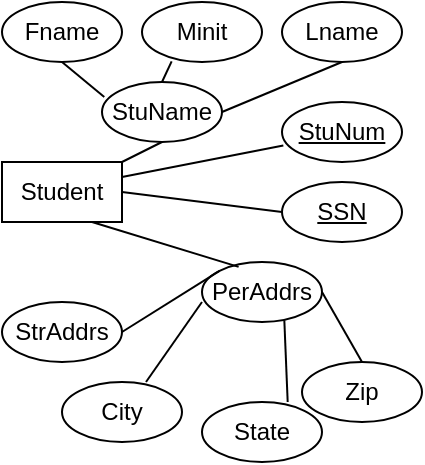 <mxfile version="15.7.0" type="github">
  <diagram id="yNi6DCnCz7qzeodKTW-R" name="Page-1">
    <mxGraphModel dx="599" dy="310" grid="1" gridSize="10" guides="1" tooltips="1" connect="1" arrows="1" fold="1" page="1" pageScale="1" pageWidth="850" pageHeight="1100" math="0" shadow="0">
      <root>
        <mxCell id="0" />
        <mxCell id="1" parent="0" />
        <mxCell id="plEthOUe4FFqPLolzGk9-2" value="Student" style="rounded=0;whiteSpace=wrap;html=1;" vertex="1" parent="1">
          <mxGeometry x="630" y="110" width="60" height="30" as="geometry" />
        </mxCell>
        <mxCell id="plEthOUe4FFqPLolzGk9-3" value="StuName" style="ellipse;whiteSpace=wrap;html=1;" vertex="1" parent="1">
          <mxGeometry x="680" y="70" width="60" height="30" as="geometry" />
        </mxCell>
        <mxCell id="plEthOUe4FFqPLolzGk9-4" value="" style="endArrow=none;html=1;rounded=0;" edge="1" parent="1">
          <mxGeometry width="50" height="50" relative="1" as="geometry">
            <mxPoint x="690" y="110" as="sourcePoint" />
            <mxPoint x="710" y="100" as="targetPoint" />
            <Array as="points" />
          </mxGeometry>
        </mxCell>
        <mxCell id="plEthOUe4FFqPLolzGk9-5" value="Fname" style="ellipse;whiteSpace=wrap;html=1;" vertex="1" parent="1">
          <mxGeometry x="630" y="30" width="60" height="30" as="geometry" />
        </mxCell>
        <mxCell id="plEthOUe4FFqPLolzGk9-6" value="Minit" style="ellipse;whiteSpace=wrap;html=1;" vertex="1" parent="1">
          <mxGeometry x="700" y="30" width="60" height="30" as="geometry" />
        </mxCell>
        <mxCell id="plEthOUe4FFqPLolzGk9-7" value="Lname" style="ellipse;whiteSpace=wrap;html=1;" vertex="1" parent="1">
          <mxGeometry x="770" y="30" width="60" height="30" as="geometry" />
        </mxCell>
        <mxCell id="plEthOUe4FFqPLolzGk9-9" value="" style="endArrow=none;html=1;rounded=0;entryX=0.5;entryY=1;entryDx=0;entryDy=0;exitX=1;exitY=0.5;exitDx=0;exitDy=0;" edge="1" parent="1" source="plEthOUe4FFqPLolzGk9-3" target="plEthOUe4FFqPLolzGk9-7">
          <mxGeometry width="50" height="50" relative="1" as="geometry">
            <mxPoint x="770" y="120" as="sourcePoint" />
            <mxPoint x="820" y="70" as="targetPoint" />
          </mxGeometry>
        </mxCell>
        <mxCell id="plEthOUe4FFqPLolzGk9-10" value="" style="endArrow=none;html=1;rounded=0;entryX=0.247;entryY=0.989;entryDx=0;entryDy=0;entryPerimeter=0;exitX=0.5;exitY=0;exitDx=0;exitDy=0;" edge="1" parent="1" source="plEthOUe4FFqPLolzGk9-3" target="plEthOUe4FFqPLolzGk9-6">
          <mxGeometry width="50" height="50" relative="1" as="geometry">
            <mxPoint x="610" y="110" as="sourcePoint" />
            <mxPoint x="660" y="60" as="targetPoint" />
          </mxGeometry>
        </mxCell>
        <mxCell id="plEthOUe4FFqPLolzGk9-11" value="" style="endArrow=none;html=1;rounded=0;entryX=0.5;entryY=1;entryDx=0;entryDy=0;exitX=0.019;exitY=0.25;exitDx=0;exitDy=0;exitPerimeter=0;" edge="1" parent="1" source="plEthOUe4FFqPLolzGk9-3" target="plEthOUe4FFqPLolzGk9-5">
          <mxGeometry width="50" height="50" relative="1" as="geometry">
            <mxPoint x="610" y="120" as="sourcePoint" />
            <mxPoint x="660" y="70" as="targetPoint" />
            <Array as="points" />
          </mxGeometry>
        </mxCell>
        <mxCell id="plEthOUe4FFqPLolzGk9-12" value="PerAddrs" style="ellipse;whiteSpace=wrap;html=1;" vertex="1" parent="1">
          <mxGeometry x="730" y="160" width="60" height="30" as="geometry" />
        </mxCell>
        <mxCell id="plEthOUe4FFqPLolzGk9-13" value="City" style="ellipse;whiteSpace=wrap;html=1;" vertex="1" parent="1">
          <mxGeometry x="660" y="220" width="60" height="30" as="geometry" />
        </mxCell>
        <mxCell id="plEthOUe4FFqPLolzGk9-14" value="State" style="ellipse;whiteSpace=wrap;html=1;" vertex="1" parent="1">
          <mxGeometry x="730" y="230" width="60" height="30" as="geometry" />
        </mxCell>
        <mxCell id="plEthOUe4FFqPLolzGk9-15" value="Zip" style="ellipse;whiteSpace=wrap;html=1;" vertex="1" parent="1">
          <mxGeometry x="780" y="210" width="60" height="30" as="geometry" />
        </mxCell>
        <mxCell id="plEthOUe4FFqPLolzGk9-16" value="" style="endArrow=none;html=1;rounded=0;entryX=0.5;entryY=0;entryDx=0;entryDy=0;exitX=1;exitY=0.5;exitDx=0;exitDy=0;" edge="1" parent="1" source="plEthOUe4FFqPLolzGk9-12" target="plEthOUe4FFqPLolzGk9-15">
          <mxGeometry width="50" height="50" relative="1" as="geometry">
            <mxPoint x="760" y="290" as="sourcePoint" />
            <mxPoint x="810" y="240" as="targetPoint" />
          </mxGeometry>
        </mxCell>
        <mxCell id="plEthOUe4FFqPLolzGk9-17" value="" style="endArrow=none;html=1;rounded=0;entryX=0.714;entryY=0;entryDx=0;entryDy=0;entryPerimeter=0;exitX=0.686;exitY=0.972;exitDx=0;exitDy=0;exitPerimeter=0;" edge="1" parent="1" source="plEthOUe4FFqPLolzGk9-12" target="plEthOUe4FFqPLolzGk9-14">
          <mxGeometry width="50" height="50" relative="1" as="geometry">
            <mxPoint x="600" y="280" as="sourcePoint" />
            <mxPoint x="650" y="230" as="targetPoint" />
          </mxGeometry>
        </mxCell>
        <mxCell id="plEthOUe4FFqPLolzGk9-18" value="" style="endArrow=none;html=1;rounded=0;entryX=0.7;entryY=0;entryDx=0;entryDy=0;exitX=0;exitY=0.667;exitDx=0;exitDy=0;exitPerimeter=0;entryPerimeter=0;" edge="1" parent="1" source="plEthOUe4FFqPLolzGk9-12" target="plEthOUe4FFqPLolzGk9-13">
          <mxGeometry width="50" height="50" relative="1" as="geometry">
            <mxPoint x="600" y="290" as="sourcePoint" />
            <mxPoint x="650" y="240" as="targetPoint" />
            <Array as="points" />
          </mxGeometry>
        </mxCell>
        <mxCell id="plEthOUe4FFqPLolzGk9-19" value="StrAddrs" style="ellipse;whiteSpace=wrap;html=1;" vertex="1" parent="1">
          <mxGeometry x="630" y="180" width="60" height="30" as="geometry" />
        </mxCell>
        <mxCell id="plEthOUe4FFqPLolzGk9-20" value="" style="endArrow=none;html=1;rounded=0;entryX=0;entryY=0;entryDx=0;entryDy=0;exitX=1;exitY=0.5;exitDx=0;exitDy=0;" edge="1" parent="1" source="plEthOUe4FFqPLolzGk9-19" target="plEthOUe4FFqPLolzGk9-12">
          <mxGeometry width="50" height="50" relative="1" as="geometry">
            <mxPoint x="510" y="220" as="sourcePoint" />
            <mxPoint x="560" y="170" as="targetPoint" />
          </mxGeometry>
        </mxCell>
        <mxCell id="plEthOUe4FFqPLolzGk9-21" value="" style="endArrow=none;html=1;rounded=0;entryX=0.75;entryY=1;entryDx=0;entryDy=0;exitX=0.305;exitY=0.081;exitDx=0;exitDy=0;exitPerimeter=0;" edge="1" parent="1" source="plEthOUe4FFqPLolzGk9-12" target="plEthOUe4FFqPLolzGk9-2">
          <mxGeometry width="50" height="50" relative="1" as="geometry">
            <mxPoint x="720" y="170" as="sourcePoint" />
            <mxPoint x="770" y="120" as="targetPoint" />
          </mxGeometry>
        </mxCell>
        <mxCell id="plEthOUe4FFqPLolzGk9-23" value="StuNum" style="ellipse;whiteSpace=wrap;html=1;fontStyle=4" vertex="1" parent="1">
          <mxGeometry x="770" y="80" width="60" height="30" as="geometry" />
        </mxCell>
        <mxCell id="plEthOUe4FFqPLolzGk9-24" value="SSN" style="ellipse;whiteSpace=wrap;html=1;fontStyle=4" vertex="1" parent="1">
          <mxGeometry x="770" y="120" width="60" height="30" as="geometry" />
        </mxCell>
        <mxCell id="plEthOUe4FFqPLolzGk9-25" value="" style="endArrow=none;html=1;rounded=0;entryX=0.011;entryY=0.724;entryDx=0;entryDy=0;entryPerimeter=0;exitX=1;exitY=0.25;exitDx=0;exitDy=0;" edge="1" parent="1" source="plEthOUe4FFqPLolzGk9-2" target="plEthOUe4FFqPLolzGk9-23">
          <mxGeometry width="50" height="50" relative="1" as="geometry">
            <mxPoint x="710" y="160" as="sourcePoint" />
            <mxPoint x="760" y="110" as="targetPoint" />
          </mxGeometry>
        </mxCell>
        <mxCell id="plEthOUe4FFqPLolzGk9-26" value="" style="endArrow=none;html=1;rounded=0;entryX=0;entryY=0.5;entryDx=0;entryDy=0;exitX=1;exitY=0.5;exitDx=0;exitDy=0;" edge="1" parent="1" source="plEthOUe4FFqPLolzGk9-2" target="plEthOUe4FFqPLolzGk9-24">
          <mxGeometry width="50" height="50" relative="1" as="geometry">
            <mxPoint x="700" y="127.5" as="sourcePoint" />
            <mxPoint x="780.66" y="111.72" as="targetPoint" />
          </mxGeometry>
        </mxCell>
      </root>
    </mxGraphModel>
  </diagram>
</mxfile>
